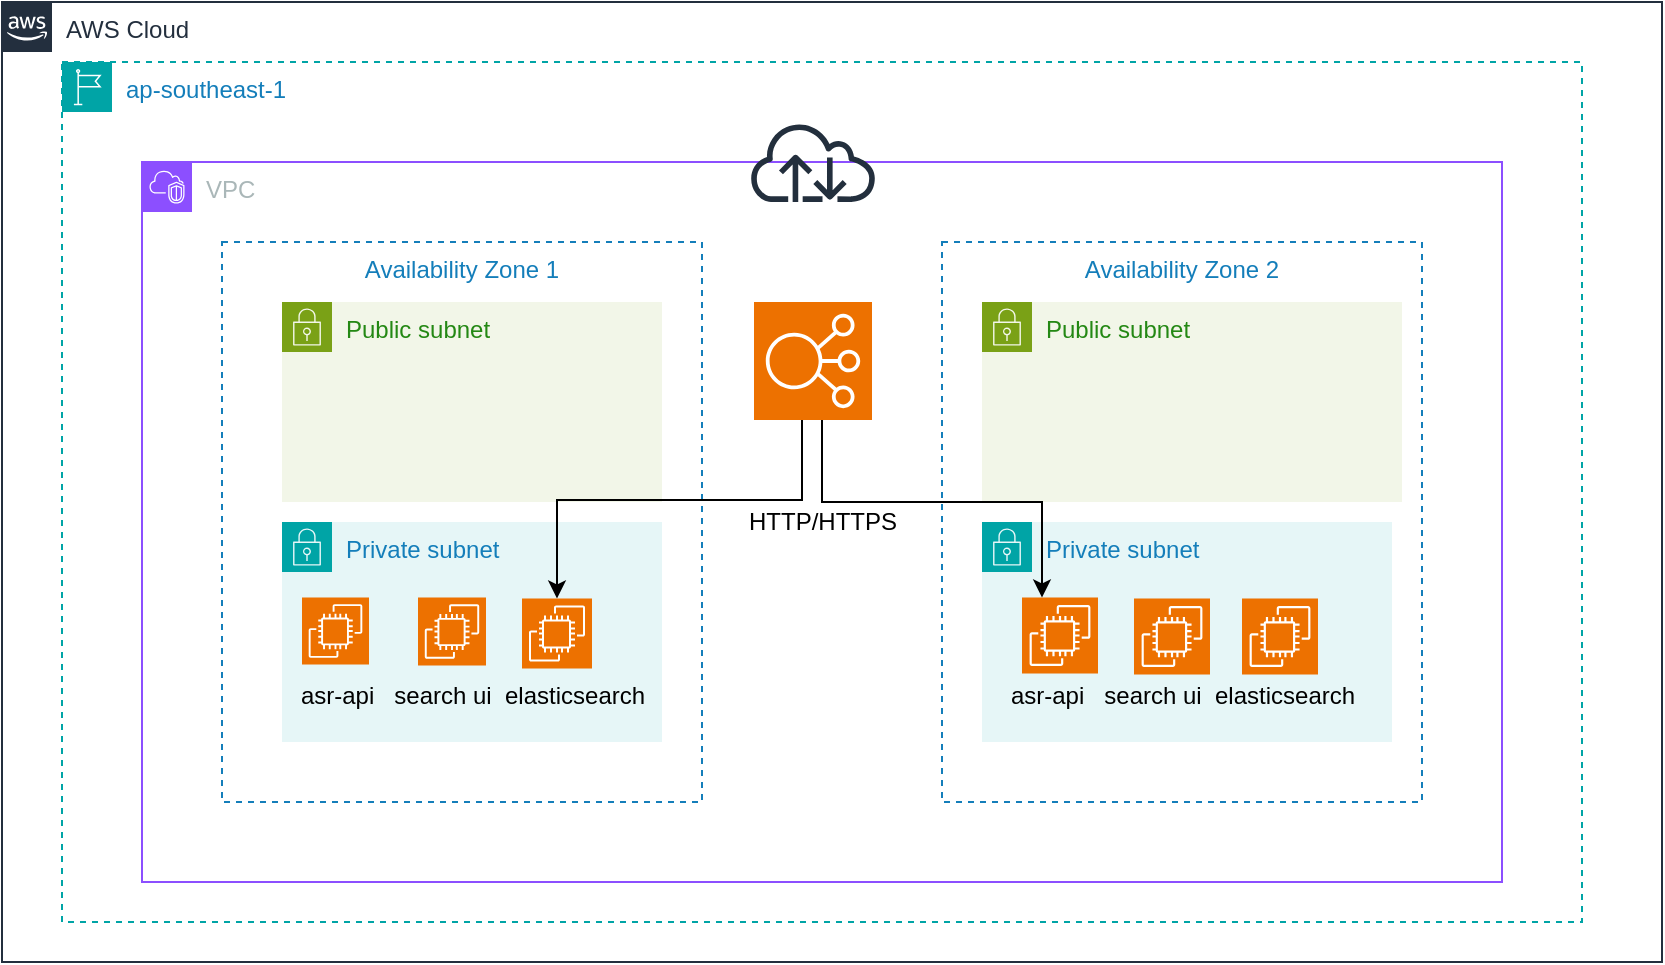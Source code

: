 <mxfile version="27.0.5">
  <diagram name="Page-1" id="zHthOXRIYYMrfn5jTHyx">
    <mxGraphModel dx="1141" dy="673" grid="1" gridSize="10" guides="1" tooltips="1" connect="1" arrows="1" fold="1" page="1" pageScale="1" pageWidth="850" pageHeight="1100" math="0" shadow="0">
      <root>
        <mxCell id="0" />
        <mxCell id="1" parent="0" />
        <mxCell id="Exj-yPfk1b1lEG4JzqRG-1" value="AWS Cloud" style="points=[[0,0],[0.25,0],[0.5,0],[0.75,0],[1,0],[1,0.25],[1,0.5],[1,0.75],[1,1],[0.75,1],[0.5,1],[0.25,1],[0,1],[0,0.75],[0,0.5],[0,0.25]];outlineConnect=0;gradientColor=none;html=1;whiteSpace=wrap;fontSize=12;fontStyle=0;container=1;pointerEvents=0;collapsible=0;recursiveResize=0;shape=mxgraph.aws4.group;grIcon=mxgraph.aws4.group_aws_cloud_alt;strokeColor=#232F3E;fillColor=none;verticalAlign=top;align=left;spacingLeft=30;fontColor=#232F3E;dashed=0;" vertex="1" parent="1">
          <mxGeometry x="10" y="80" width="830" height="480" as="geometry" />
        </mxCell>
        <mxCell id="Exj-yPfk1b1lEG4JzqRG-3" value="ap-southeast-1" style="points=[[0,0],[0.25,0],[0.5,0],[0.75,0],[1,0],[1,0.25],[1,0.5],[1,0.75],[1,1],[0.75,1],[0.5,1],[0.25,1],[0,1],[0,0.75],[0,0.5],[0,0.25]];outlineConnect=0;gradientColor=none;html=1;whiteSpace=wrap;fontSize=12;fontStyle=0;container=1;pointerEvents=0;collapsible=0;recursiveResize=0;shape=mxgraph.aws4.group;grIcon=mxgraph.aws4.group_region;strokeColor=#00A4A6;fillColor=none;verticalAlign=top;align=left;spacingLeft=30;fontColor=#147EBA;dashed=1;" vertex="1" parent="Exj-yPfk1b1lEG4JzqRG-1">
          <mxGeometry x="30" y="30" width="760" height="430" as="geometry" />
        </mxCell>
        <mxCell id="Exj-yPfk1b1lEG4JzqRG-2" value="VPC" style="points=[[0,0],[0.25,0],[0.5,0],[0.75,0],[1,0],[1,0.25],[1,0.5],[1,0.75],[1,1],[0.75,1],[0.5,1],[0.25,1],[0,1],[0,0.75],[0,0.5],[0,0.25]];outlineConnect=0;gradientColor=none;html=1;whiteSpace=wrap;fontSize=12;fontStyle=0;container=1;pointerEvents=0;collapsible=0;recursiveResize=0;shape=mxgraph.aws4.group;grIcon=mxgraph.aws4.group_vpc2;strokeColor=#8C4FFF;fillColor=none;verticalAlign=top;align=left;spacingLeft=30;fontColor=#AAB7B8;dashed=0;" vertex="1" parent="Exj-yPfk1b1lEG4JzqRG-3">
          <mxGeometry x="40" y="50" width="680" height="360" as="geometry" />
        </mxCell>
        <mxCell id="Exj-yPfk1b1lEG4JzqRG-4" value="Availability Zone 1" style="fillColor=none;strokeColor=#147EBA;dashed=1;verticalAlign=top;fontStyle=0;fontColor=#147EBA;whiteSpace=wrap;html=1;" vertex="1" parent="Exj-yPfk1b1lEG4JzqRG-2">
          <mxGeometry x="40" y="40" width="240" height="280" as="geometry" />
        </mxCell>
        <mxCell id="Exj-yPfk1b1lEG4JzqRG-5" value="Availability Zone 2" style="fillColor=none;strokeColor=#147EBA;dashed=1;verticalAlign=top;fontStyle=0;fontColor=#147EBA;whiteSpace=wrap;html=1;" vertex="1" parent="Exj-yPfk1b1lEG4JzqRG-2">
          <mxGeometry x="400" y="40" width="240" height="280" as="geometry" />
        </mxCell>
        <mxCell id="Exj-yPfk1b1lEG4JzqRG-12" value="Private subnet" style="points=[[0,0],[0.25,0],[0.5,0],[0.75,0],[1,0],[1,0.25],[1,0.5],[1,0.75],[1,1],[0.75,1],[0.5,1],[0.25,1],[0,1],[0,0.75],[0,0.5],[0,0.25]];outlineConnect=0;gradientColor=none;html=1;whiteSpace=wrap;fontSize=12;fontStyle=0;container=1;pointerEvents=0;collapsible=0;recursiveResize=0;shape=mxgraph.aws4.group;grIcon=mxgraph.aws4.group_security_group;grStroke=0;strokeColor=#00A4A6;fillColor=#E6F6F7;verticalAlign=top;align=left;spacingLeft=30;fontColor=#147EBA;dashed=0;" vertex="1" parent="Exj-yPfk1b1lEG4JzqRG-2">
          <mxGeometry x="70" y="180" width="190" height="110" as="geometry" />
        </mxCell>
        <mxCell id="Exj-yPfk1b1lEG4JzqRG-21" value="Private subnet" style="points=[[0,0],[0.25,0],[0.5,0],[0.75,0],[1,0],[1,0.25],[1,0.5],[1,0.75],[1,1],[0.75,1],[0.5,1],[0.25,1],[0,1],[0,0.75],[0,0.5],[0,0.25]];outlineConnect=0;gradientColor=none;html=1;whiteSpace=wrap;fontSize=12;fontStyle=0;container=1;pointerEvents=0;collapsible=0;recursiveResize=0;shape=mxgraph.aws4.group;grIcon=mxgraph.aws4.group_security_group;grStroke=0;strokeColor=#00A4A6;fillColor=#E6F6F7;verticalAlign=top;align=left;spacingLeft=30;fontColor=#147EBA;dashed=0;" vertex="1" parent="Exj-yPfk1b1lEG4JzqRG-2">
          <mxGeometry x="420" y="180" width="205" height="110" as="geometry" />
        </mxCell>
        <mxCell id="Exj-yPfk1b1lEG4JzqRG-45" value="&amp;nbsp; &amp;nbsp; &amp;nbsp;asr-api&amp;nbsp; &amp;nbsp;search ui&amp;nbsp; elasticsearch&amp;nbsp;&amp;nbsp;" style="text;html=1;align=center;verticalAlign=middle;resizable=0;points=[];autosize=1;strokeColor=none;fillColor=none;" vertex="1" parent="Exj-yPfk1b1lEG4JzqRG-21">
          <mxGeometry x="-15" y="71.75" width="220" height="30" as="geometry" />
        </mxCell>
        <mxCell id="Exj-yPfk1b1lEG4JzqRG-22" value="Public subnet" style="points=[[0,0],[0.25,0],[0.5,0],[0.75,0],[1,0],[1,0.25],[1,0.5],[1,0.75],[1,1],[0.75,1],[0.5,1],[0.25,1],[0,1],[0,0.75],[0,0.5],[0,0.25]];outlineConnect=0;gradientColor=none;html=1;whiteSpace=wrap;fontSize=12;fontStyle=0;container=1;pointerEvents=0;collapsible=0;recursiveResize=0;shape=mxgraph.aws4.group;grIcon=mxgraph.aws4.group_security_group;grStroke=0;strokeColor=#7AA116;fillColor=#F2F6E8;verticalAlign=top;align=left;spacingLeft=30;fontColor=#248814;dashed=0;" vertex="1" parent="Exj-yPfk1b1lEG4JzqRG-2">
          <mxGeometry x="70" y="70" width="190" height="100" as="geometry" />
        </mxCell>
        <mxCell id="Exj-yPfk1b1lEG4JzqRG-26" value="Public subnet" style="points=[[0,0],[0.25,0],[0.5,0],[0.75,0],[1,0],[1,0.25],[1,0.5],[1,0.75],[1,1],[0.75,1],[0.5,1],[0.25,1],[0,1],[0,0.75],[0,0.5],[0,0.25]];outlineConnect=0;gradientColor=none;html=1;whiteSpace=wrap;fontSize=12;fontStyle=0;container=1;pointerEvents=0;collapsible=0;recursiveResize=0;shape=mxgraph.aws4.group;grIcon=mxgraph.aws4.group_security_group;grStroke=0;strokeColor=#7AA116;fillColor=#F2F6E8;verticalAlign=top;align=left;spacingLeft=30;fontColor=#248814;dashed=0;" vertex="1" parent="Exj-yPfk1b1lEG4JzqRG-2">
          <mxGeometry x="420" y="70" width="210" height="100" as="geometry" />
        </mxCell>
        <mxCell id="Exj-yPfk1b1lEG4JzqRG-33" style="edgeStyle=orthogonalEdgeStyle;rounded=0;orthogonalLoop=1;jettySize=auto;html=1;exitX=0.5;exitY=1;exitDx=0;exitDy=0;exitPerimeter=0;entryX=0.5;entryY=0;entryDx=0;entryDy=0;entryPerimeter=0;" edge="1" parent="Exj-yPfk1b1lEG4JzqRG-2" source="Exj-yPfk1b1lEG4JzqRG-28" target="Exj-yPfk1b1lEG4JzqRG-30">
          <mxGeometry relative="1" as="geometry">
            <mxPoint x="330.25" y="130.38" as="sourcePoint" />
            <mxPoint x="208" y="210" as="targetPoint" />
            <Array as="points">
              <mxPoint x="330" y="119" />
              <mxPoint x="330" y="169" />
              <mxPoint x="208" y="169" />
            </Array>
          </mxGeometry>
        </mxCell>
        <mxCell id="Exj-yPfk1b1lEG4JzqRG-28" value="" style="sketch=0;points=[[0,0,0],[0.25,0,0],[0.5,0,0],[0.75,0,0],[1,0,0],[0,1,0],[0.25,1,0],[0.5,1,0],[0.75,1,0],[1,1,0],[0,0.25,0],[0,0.5,0],[0,0.75,0],[1,0.25,0],[1,0.5,0],[1,0.75,0]];outlineConnect=0;fontColor=#232F3E;fillColor=#ED7100;strokeColor=#ffffff;dashed=0;verticalLabelPosition=bottom;verticalAlign=top;align=center;html=1;fontSize=12;fontStyle=0;aspect=fixed;shape=mxgraph.aws4.resourceIcon;resIcon=mxgraph.aws4.elastic_load_balancing;" vertex="1" parent="Exj-yPfk1b1lEG4JzqRG-2">
          <mxGeometry x="306" y="70" width="59" height="59" as="geometry" />
        </mxCell>
        <mxCell id="Exj-yPfk1b1lEG4JzqRG-29" value="" style="sketch=0;points=[[0,0,0],[0.25,0,0],[0.5,0,0],[0.75,0,0],[1,0,0],[0,1,0],[0.25,1,0],[0.5,1,0],[0.75,1,0],[1,1,0],[0,0.25,0],[0,0.5,0],[0,0.75,0],[1,0.25,0],[1,0.5,0],[1,0.75,0]];outlineConnect=0;fontColor=#232F3E;fillColor=#ED7100;strokeColor=#ffffff;dashed=0;verticalLabelPosition=bottom;verticalAlign=top;align=center;html=1;fontSize=12;fontStyle=0;aspect=fixed;shape=mxgraph.aws4.resourceIcon;resIcon=mxgraph.aws4.ec2;" vertex="1" parent="Exj-yPfk1b1lEG4JzqRG-2">
          <mxGeometry x="80" y="217.75" width="33.5" height="33.5" as="geometry" />
        </mxCell>
        <mxCell id="Exj-yPfk1b1lEG4JzqRG-30" value="" style="sketch=0;points=[[0,0,0],[0.25,0,0],[0.5,0,0],[0.75,0,0],[1,0,0],[0,1,0],[0.25,1,0],[0.5,1,0],[0.75,1,0],[1,1,0],[0,0.25,0],[0,0.5,0],[0,0.75,0],[1,0.25,0],[1,0.5,0],[1,0.75,0]];outlineConnect=0;fontColor=#232F3E;fillColor=#ED7100;strokeColor=#ffffff;dashed=0;verticalLabelPosition=bottom;verticalAlign=top;align=center;html=1;fontSize=12;fontStyle=0;aspect=fixed;shape=mxgraph.aws4.resourceIcon;resIcon=mxgraph.aws4.ec2;" vertex="1" parent="Exj-yPfk1b1lEG4JzqRG-2">
          <mxGeometry x="190" y="218.25" width="35" height="35" as="geometry" />
        </mxCell>
        <mxCell id="Exj-yPfk1b1lEG4JzqRG-24" value="&amp;nbsp; &amp;nbsp; &amp;nbsp;asr-api&amp;nbsp; &amp;nbsp;search ui&amp;nbsp; elasticsearch&amp;nbsp;&amp;nbsp;" style="text;html=1;align=center;verticalAlign=middle;resizable=0;points=[];autosize=1;strokeColor=none;fillColor=none;" vertex="1" parent="Exj-yPfk1b1lEG4JzqRG-2">
          <mxGeometry x="50" y="251.75" width="220" height="30" as="geometry" />
        </mxCell>
        <mxCell id="Exj-yPfk1b1lEG4JzqRG-31" value="" style="sketch=0;points=[[0,0,0],[0.25,0,0],[0.5,0,0],[0.75,0,0],[1,0,0],[0,1,0],[0.25,1,0],[0.5,1,0],[0.75,1,0],[1,1,0],[0,0.25,0],[0,0.5,0],[0,0.75,0],[1,0.25,0],[1,0.5,0],[1,0.75,0]];outlineConnect=0;fontColor=#232F3E;fillColor=#ED7100;strokeColor=#ffffff;dashed=0;verticalLabelPosition=bottom;verticalAlign=top;align=center;html=1;fontSize=12;fontStyle=0;aspect=fixed;shape=mxgraph.aws4.resourceIcon;resIcon=mxgraph.aws4.ec2;" vertex="1" parent="Exj-yPfk1b1lEG4JzqRG-2">
          <mxGeometry x="138" y="217.75" width="34" height="34" as="geometry" />
        </mxCell>
        <mxCell id="Exj-yPfk1b1lEG4JzqRG-36" value="" style="sketch=0;outlineConnect=0;fontColor=#232F3E;gradientColor=none;fillColor=#232F3D;strokeColor=none;dashed=0;verticalLabelPosition=bottom;verticalAlign=top;align=center;html=1;fontSize=12;fontStyle=0;aspect=fixed;pointerEvents=1;shape=mxgraph.aws4.internet;" vertex="1" parent="Exj-yPfk1b1lEG4JzqRG-2">
          <mxGeometry x="303" y="-20" width="65" height="40" as="geometry" />
        </mxCell>
        <mxCell id="Exj-yPfk1b1lEG4JzqRG-42" value="" style="sketch=0;points=[[0,0,0],[0.25,0,0],[0.5,0,0],[0.75,0,0],[1,0,0],[0,1,0],[0.25,1,0],[0.5,1,0],[0.75,1,0],[1,1,0],[0,0.25,0],[0,0.5,0],[0,0.75,0],[1,0.25,0],[1,0.5,0],[1,0.75,0]];outlineConnect=0;fontColor=#232F3E;fillColor=#ED7100;strokeColor=#ffffff;dashed=0;verticalLabelPosition=bottom;verticalAlign=top;align=center;html=1;fontSize=12;fontStyle=0;aspect=fixed;shape=mxgraph.aws4.resourceIcon;resIcon=mxgraph.aws4.ec2;" vertex="1" parent="Exj-yPfk1b1lEG4JzqRG-2">
          <mxGeometry x="440" y="217.75" width="38" height="38" as="geometry" />
        </mxCell>
        <mxCell id="Exj-yPfk1b1lEG4JzqRG-43" value="" style="sketch=0;points=[[0,0,0],[0.25,0,0],[0.5,0,0],[0.75,0,0],[1,0,0],[0,1,0],[0.25,1,0],[0.5,1,0],[0.75,1,0],[1,1,0],[0,0.25,0],[0,0.5,0],[0,0.75,0],[1,0.25,0],[1,0.5,0],[1,0.75,0]];outlineConnect=0;fontColor=#232F3E;fillColor=#ED7100;strokeColor=#ffffff;dashed=0;verticalLabelPosition=bottom;verticalAlign=top;align=center;html=1;fontSize=12;fontStyle=0;aspect=fixed;shape=mxgraph.aws4.resourceIcon;resIcon=mxgraph.aws4.ec2;" vertex="1" parent="Exj-yPfk1b1lEG4JzqRG-2">
          <mxGeometry x="496" y="218.25" width="38" height="38" as="geometry" />
        </mxCell>
        <mxCell id="Exj-yPfk1b1lEG4JzqRG-44" value="" style="sketch=0;points=[[0,0,0],[0.25,0,0],[0.5,0,0],[0.75,0,0],[1,0,0],[0,1,0],[0.25,1,0],[0.5,1,0],[0.75,1,0],[1,1,0],[0,0.25,0],[0,0.5,0],[0,0.75,0],[1,0.25,0],[1,0.5,0],[1,0.75,0]];outlineConnect=0;fontColor=#232F3E;fillColor=#ED7100;strokeColor=#ffffff;dashed=0;verticalLabelPosition=bottom;verticalAlign=top;align=center;html=1;fontSize=12;fontStyle=0;aspect=fixed;shape=mxgraph.aws4.resourceIcon;resIcon=mxgraph.aws4.ec2;" vertex="1" parent="Exj-yPfk1b1lEG4JzqRG-2">
          <mxGeometry x="550" y="218.25" width="38" height="38" as="geometry" />
        </mxCell>
        <mxCell id="Exj-yPfk1b1lEG4JzqRG-47" value="HTTP/HTTPS" style="text;html=1;align=center;verticalAlign=middle;resizable=0;points=[];autosize=1;strokeColor=none;fillColor=none;" vertex="1" parent="Exj-yPfk1b1lEG4JzqRG-2">
          <mxGeometry x="290" y="165" width="100" height="30" as="geometry" />
        </mxCell>
        <mxCell id="Exj-yPfk1b1lEG4JzqRG-46" style="edgeStyle=orthogonalEdgeStyle;rounded=0;orthogonalLoop=1;jettySize=auto;html=1;" edge="1" parent="Exj-yPfk1b1lEG4JzqRG-2" source="Exj-yPfk1b1lEG4JzqRG-28" target="Exj-yPfk1b1lEG4JzqRG-42">
          <mxGeometry relative="1" as="geometry">
            <mxPoint x="350" y="118.95" as="sourcePoint" />
            <mxPoint x="466.5" y="217.7" as="targetPoint" />
            <Array as="points">
              <mxPoint x="340" y="170" />
              <mxPoint x="450" y="170" />
            </Array>
          </mxGeometry>
        </mxCell>
      </root>
    </mxGraphModel>
  </diagram>
</mxfile>
